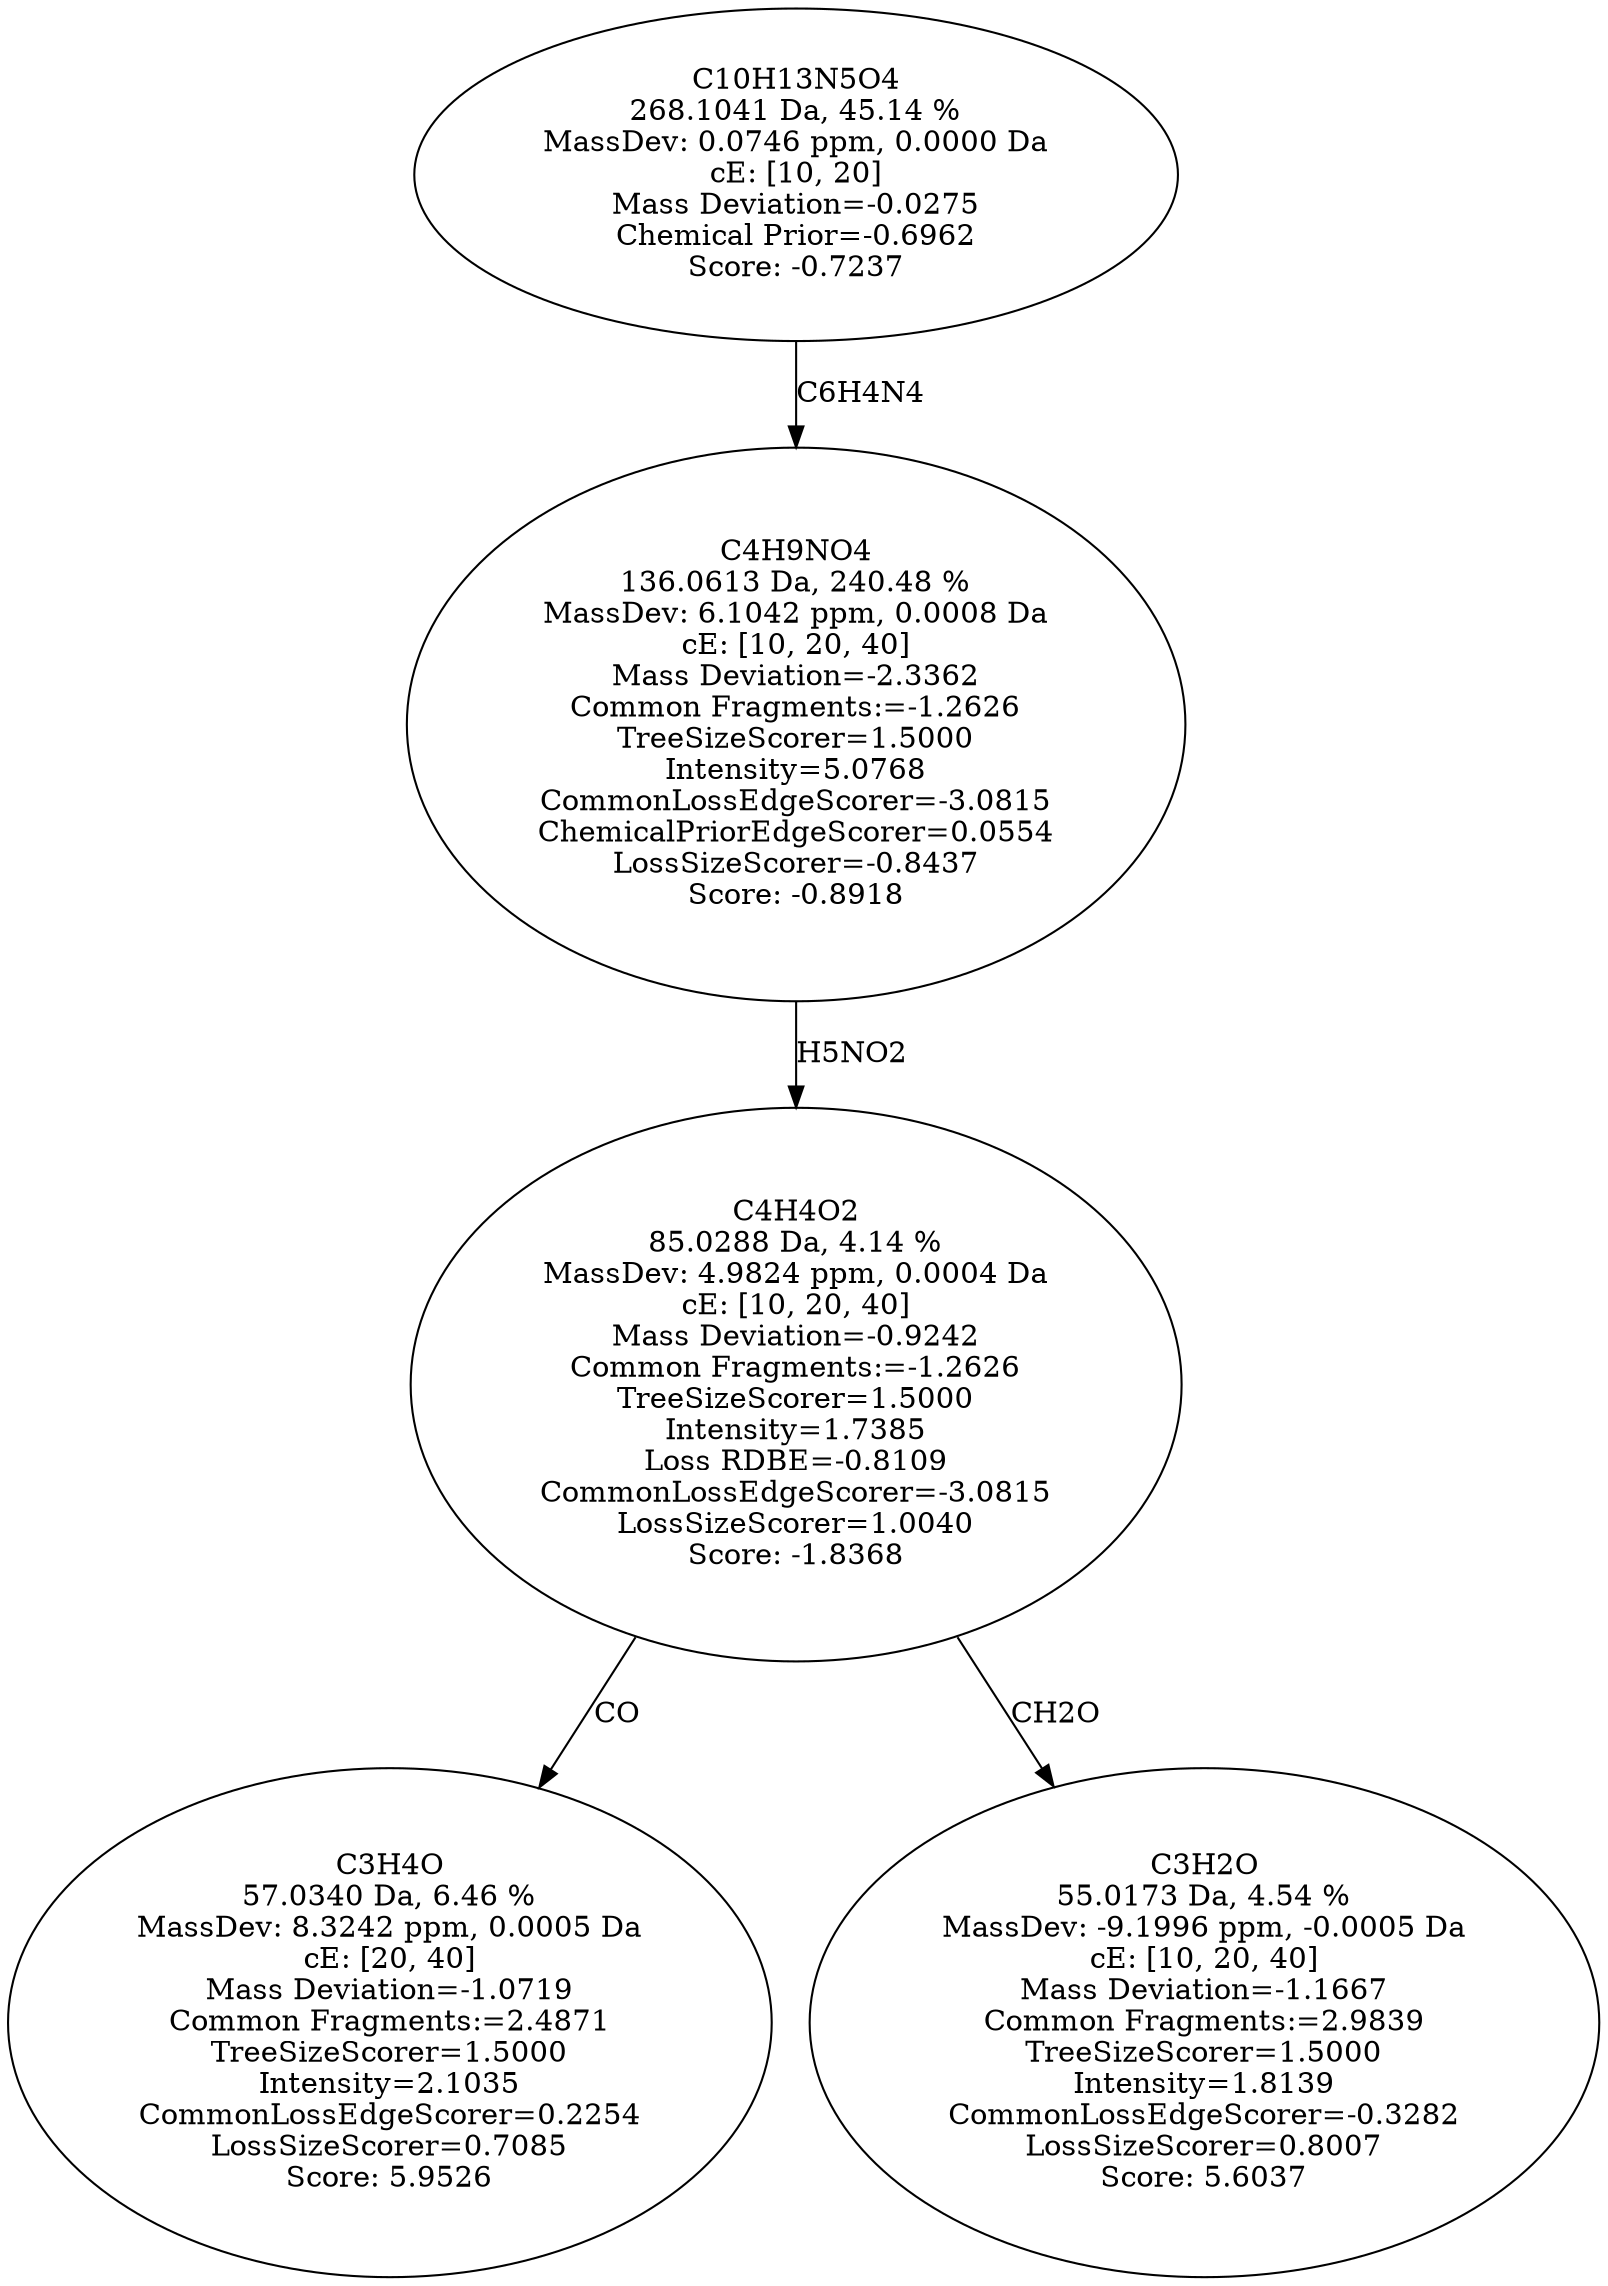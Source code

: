 strict digraph {
v1 [label="C3H4O\n57.0340 Da, 6.46 %\nMassDev: 8.3242 ppm, 0.0005 Da\ncE: [20, 40]\nMass Deviation=-1.0719\nCommon Fragments:=2.4871\nTreeSizeScorer=1.5000\nIntensity=2.1035\nCommonLossEdgeScorer=0.2254\nLossSizeScorer=0.7085\nScore: 5.9526"];
v2 [label="C3H2O\n55.0173 Da, 4.54 %\nMassDev: -9.1996 ppm, -0.0005 Da\ncE: [10, 20, 40]\nMass Deviation=-1.1667\nCommon Fragments:=2.9839\nTreeSizeScorer=1.5000\nIntensity=1.8139\nCommonLossEdgeScorer=-0.3282\nLossSizeScorer=0.8007\nScore: 5.6037"];
v3 [label="C4H4O2\n85.0288 Da, 4.14 %\nMassDev: 4.9824 ppm, 0.0004 Da\ncE: [10, 20, 40]\nMass Deviation=-0.9242\nCommon Fragments:=-1.2626\nTreeSizeScorer=1.5000\nIntensity=1.7385\nLoss RDBE=-0.8109\nCommonLossEdgeScorer=-3.0815\nLossSizeScorer=1.0040\nScore: -1.8368"];
v4 [label="C4H9NO4\n136.0613 Da, 240.48 %\nMassDev: 6.1042 ppm, 0.0008 Da\ncE: [10, 20, 40]\nMass Deviation=-2.3362\nCommon Fragments:=-1.2626\nTreeSizeScorer=1.5000\nIntensity=5.0768\nCommonLossEdgeScorer=-3.0815\nChemicalPriorEdgeScorer=0.0554\nLossSizeScorer=-0.8437\nScore: -0.8918"];
v5 [label="C10H13N5O4\n268.1041 Da, 45.14 %\nMassDev: 0.0746 ppm, 0.0000 Da\ncE: [10, 20]\nMass Deviation=-0.0275\nChemical Prior=-0.6962\nScore: -0.7237"];
v3 -> v1 [label="CO"];
v3 -> v2 [label="CH2O"];
v4 -> v3 [label="H5NO2"];
v5 -> v4 [label="C6H4N4"];
}